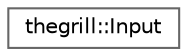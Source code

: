 digraph "Graphical Class Hierarchy"
{
 // LATEX_PDF_SIZE
  bgcolor="transparent";
  edge [fontname=Helvetica,fontsize=10,labelfontname=Helvetica,labelfontsize=10];
  node [fontname=Helvetica,fontsize=10,shape=box,height=0.2,width=0.4];
  rankdir="LR";
  Node0 [id="Node000000",label="thegrill::Input",height=0.2,width=0.4,color="grey40", fillcolor="white", style="filled",URL="$structthegrill_1_1_input.html",tooltip=" "];
}
